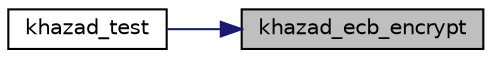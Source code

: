 digraph "khazad_ecb_encrypt"
{
 // LATEX_PDF_SIZE
  edge [fontname="Helvetica",fontsize="10",labelfontname="Helvetica",labelfontsize="10"];
  node [fontname="Helvetica",fontsize="10",shape=record];
  rankdir="RL";
  Node13 [label="khazad_ecb_encrypt",height=0.2,width=0.4,color="black", fillcolor="grey75", style="filled", fontcolor="black",tooltip="Encrypts a block of text with Khazad."];
  Node13 -> Node14 [dir="back",color="midnightblue",fontsize="10",style="solid",fontname="Helvetica"];
  Node14 [label="khazad_test",height=0.2,width=0.4,color="black", fillcolor="white", style="filled",URL="$khazad_8c.html#a84954dad5480d2d51bbabec6f639a662",tooltip="Performs a self-test of the Khazad block cipher."];
}
